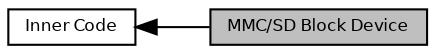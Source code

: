 digraph "MMC/SD Block Device"
{
  bgcolor="transparent";
  edge [fontname="Helvetica",fontsize="8",labelfontname="Helvetica",labelfontsize="8"];
  node [fontname="Helvetica",fontsize="8",shape=record];
  rankdir=LR;
  Node0 [label="MMC/SD Block Device",height=0.2,width=0.4,color="black", fillcolor="grey75", style="filled", fontcolor="black"];
  Node1 [label="Inner Code",height=0.2,width=0.4,color="black",URL="$group___h_a_l___i_n_n_e_r___c_o_d_e.html",tooltip="HAL Inner Code. "];
  Node1->Node0 [shape=plaintext, dir="back", style="solid"];
}
